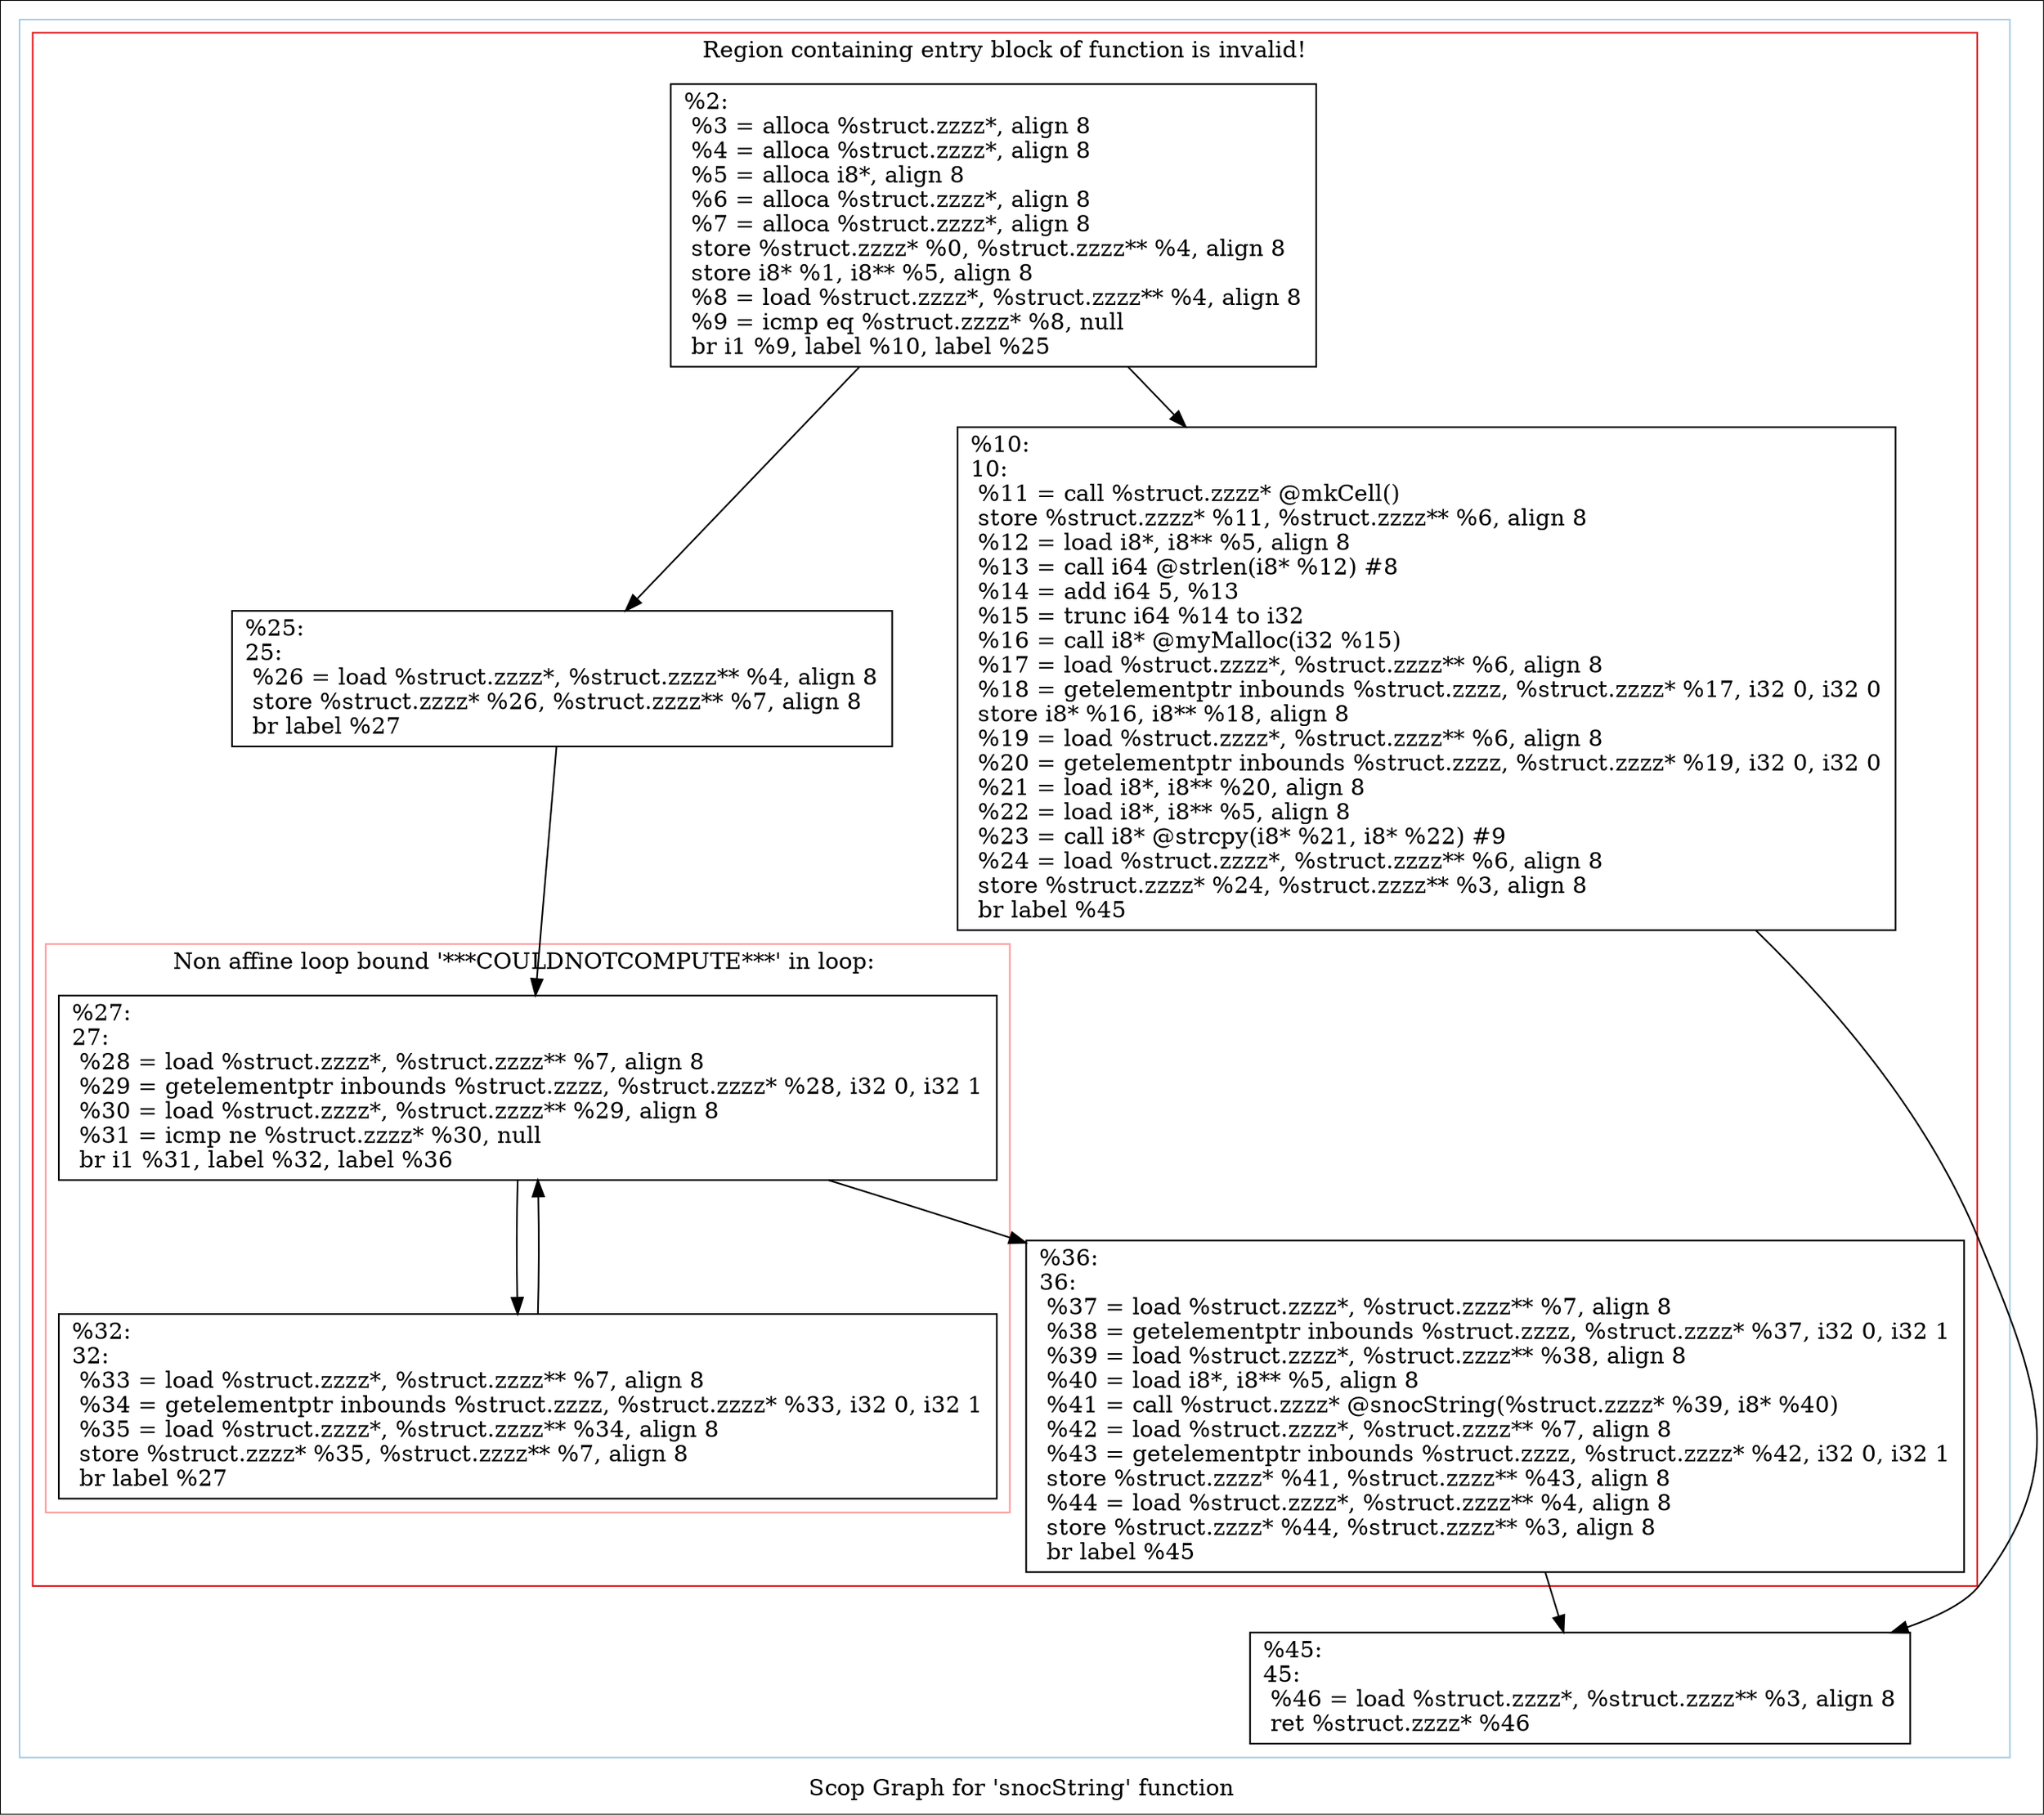 digraph "Scop Graph for 'snocString' function" {
	label="Scop Graph for 'snocString' function";

	Node0x1c4a5f0 [shape=record,label="{%2:\l  %3 = alloca %struct.zzzz*, align 8\l  %4 = alloca %struct.zzzz*, align 8\l  %5 = alloca i8*, align 8\l  %6 = alloca %struct.zzzz*, align 8\l  %7 = alloca %struct.zzzz*, align 8\l  store %struct.zzzz* %0, %struct.zzzz** %4, align 8\l  store i8* %1, i8** %5, align 8\l  %8 = load %struct.zzzz*, %struct.zzzz** %4, align 8\l  %9 = icmp eq %struct.zzzz* %8, null\l  br i1 %9, label %10, label %25\l}"];
	Node0x1c4a5f0 -> Node0x1eb94d0;
	Node0x1c4a5f0 -> Node0x1ba9d90;
	Node0x1eb94d0 [shape=record,label="{%10:\l10:                                               \l  %11 = call %struct.zzzz* @mkCell()\l  store %struct.zzzz* %11, %struct.zzzz** %6, align 8\l  %12 = load i8*, i8** %5, align 8\l  %13 = call i64 @strlen(i8* %12) #8\l  %14 = add i64 5, %13\l  %15 = trunc i64 %14 to i32\l  %16 = call i8* @myMalloc(i32 %15)\l  %17 = load %struct.zzzz*, %struct.zzzz** %6, align 8\l  %18 = getelementptr inbounds %struct.zzzz, %struct.zzzz* %17, i32 0, i32 0\l  store i8* %16, i8** %18, align 8\l  %19 = load %struct.zzzz*, %struct.zzzz** %6, align 8\l  %20 = getelementptr inbounds %struct.zzzz, %struct.zzzz* %19, i32 0, i32 0\l  %21 = load i8*, i8** %20, align 8\l  %22 = load i8*, i8** %5, align 8\l  %23 = call i8* @strcpy(i8* %21, i8* %22) #9\l  %24 = load %struct.zzzz*, %struct.zzzz** %6, align 8\l  store %struct.zzzz* %24, %struct.zzzz** %3, align 8\l  br label %45\l}"];
	Node0x1eb94d0 -> Node0x1e84a20;
	Node0x1e84a20 [shape=record,label="{%45:\l45:                                               \l  %46 = load %struct.zzzz*, %struct.zzzz** %3, align 8\l  ret %struct.zzzz* %46\l}"];
	Node0x1ba9d90 [shape=record,label="{%25:\l25:                                               \l  %26 = load %struct.zzzz*, %struct.zzzz** %4, align 8\l  store %struct.zzzz* %26, %struct.zzzz** %7, align 8\l  br label %27\l}"];
	Node0x1ba9d90 -> Node0x1dc6b90;
	Node0x1dc6b90 [shape=record,label="{%27:\l27:                                               \l  %28 = load %struct.zzzz*, %struct.zzzz** %7, align 8\l  %29 = getelementptr inbounds %struct.zzzz, %struct.zzzz* %28, i32 0, i32 1\l  %30 = load %struct.zzzz*, %struct.zzzz** %29, align 8\l  %31 = icmp ne %struct.zzzz* %30, null\l  br i1 %31, label %32, label %36\l}"];
	Node0x1dc6b90 -> Node0x1dfbca0;
	Node0x1dc6b90 -> Node0x1bcb630;
	Node0x1dfbca0 [shape=record,label="{%32:\l32:                                               \l  %33 = load %struct.zzzz*, %struct.zzzz** %7, align 8\l  %34 = getelementptr inbounds %struct.zzzz, %struct.zzzz* %33, i32 0, i32 1\l  %35 = load %struct.zzzz*, %struct.zzzz** %34, align 8\l  store %struct.zzzz* %35, %struct.zzzz** %7, align 8\l  br label %27\l}"];
	Node0x1dfbca0 -> Node0x1dc6b90[constraint=false];
	Node0x1bcb630 [shape=record,label="{%36:\l36:                                               \l  %37 = load %struct.zzzz*, %struct.zzzz** %7, align 8\l  %38 = getelementptr inbounds %struct.zzzz, %struct.zzzz* %37, i32 0, i32 1\l  %39 = load %struct.zzzz*, %struct.zzzz** %38, align 8\l  %40 = load i8*, i8** %5, align 8\l  %41 = call %struct.zzzz* @snocString(%struct.zzzz* %39, i8* %40)\l  %42 = load %struct.zzzz*, %struct.zzzz** %7, align 8\l  %43 = getelementptr inbounds %struct.zzzz, %struct.zzzz* %42, i32 0, i32 1\l  store %struct.zzzz* %41, %struct.zzzz** %43, align 8\l  %44 = load %struct.zzzz*, %struct.zzzz** %4, align 8\l  store %struct.zzzz* %44, %struct.zzzz** %3, align 8\l  br label %45\l}"];
	Node0x1bcb630 -> Node0x1e84a20;
	colorscheme = "paired12"
        subgraph cluster_0x1f6b7a0 {
          label = "";
          style = solid;
          color = 1
          subgraph cluster_0x1f48d10 {
            label = "Region containing entry block of function is invalid!";
            style = solid;
            color = 6
            subgraph cluster_0x1ee97f0 {
              label = "Non affine loop bound '***COULDNOTCOMPUTE***' in loop: ";
              style = solid;
              color = 5
              Node0x1dc6b90;
              Node0x1dfbca0;
            }
            Node0x1c4a5f0;
            Node0x1eb94d0;
            Node0x1ba9d90;
            Node0x1bcb630;
          }
          Node0x1e84a20;
        }
}
